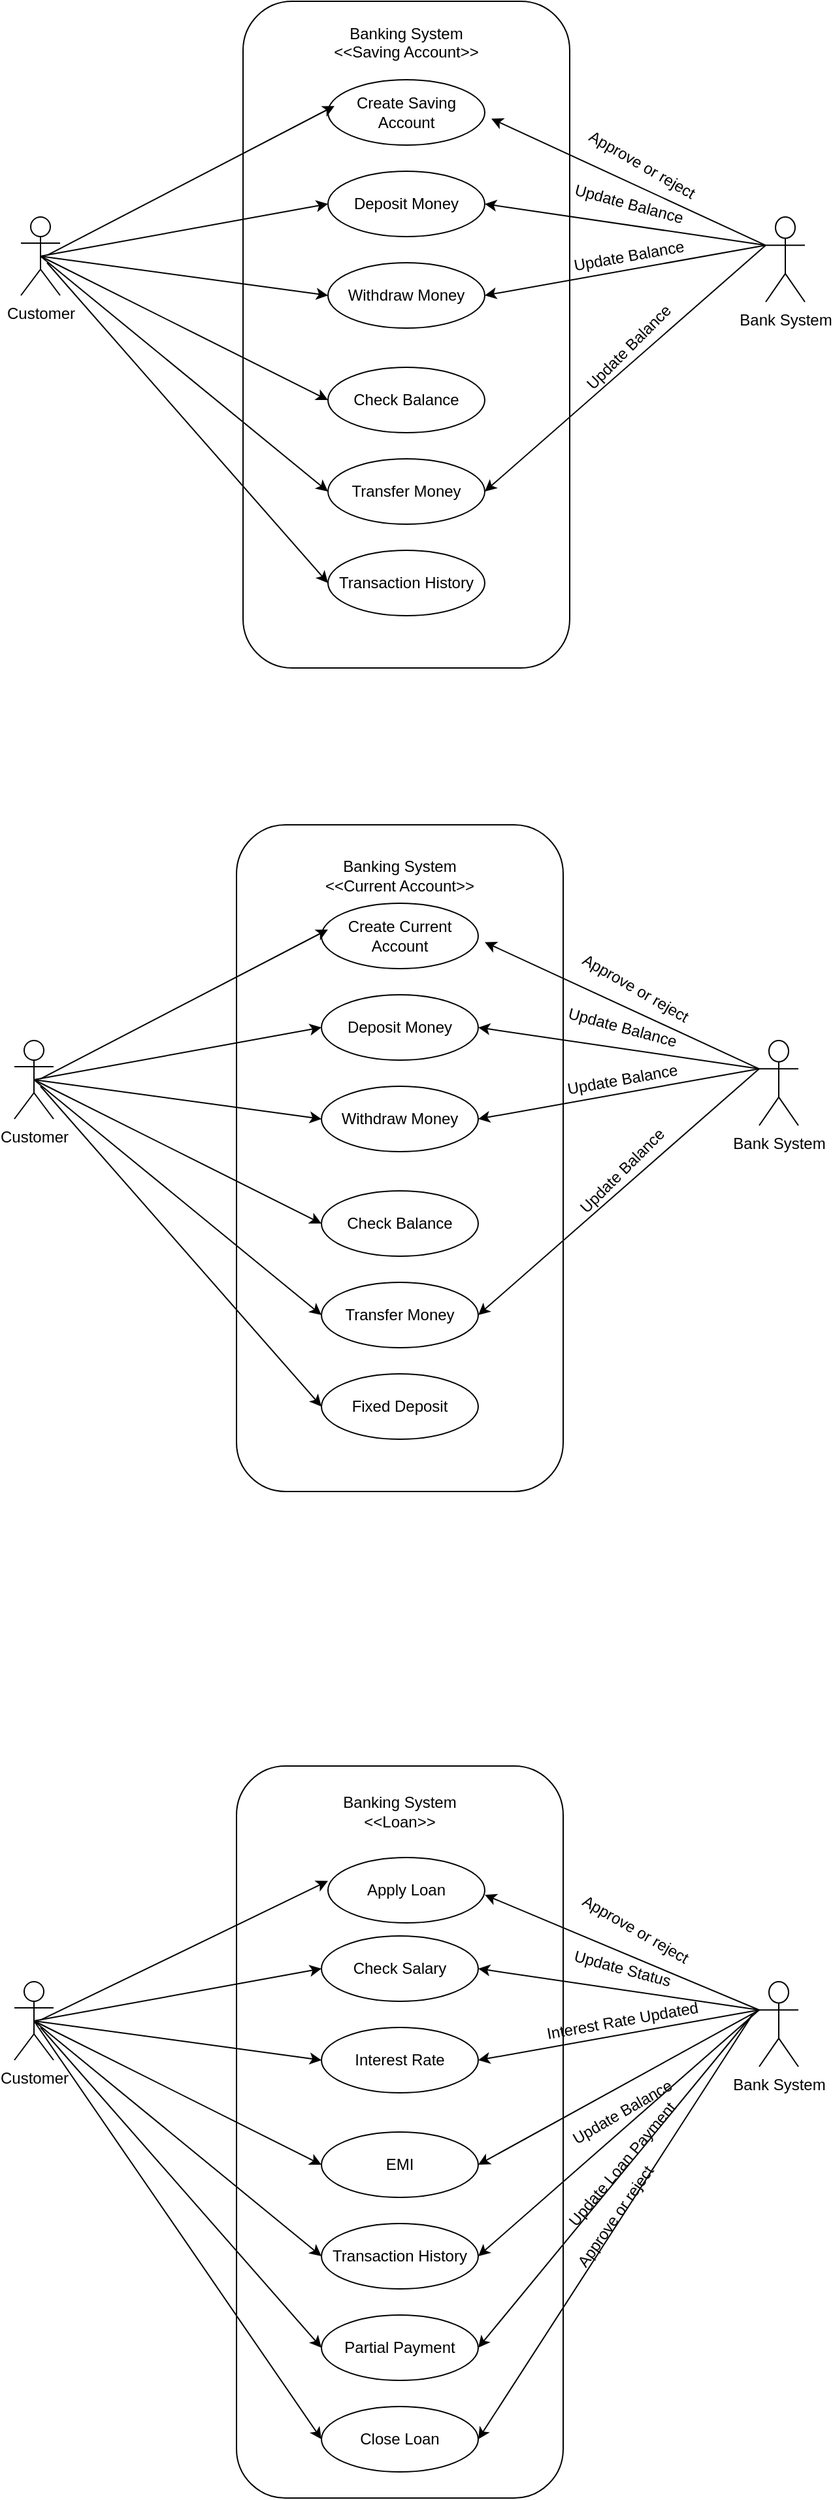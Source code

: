 <mxfile version="21.6.5" type="google">
  <diagram name="Page-1" id="Rj1ilSQz14whVPxUdMos">
    <mxGraphModel grid="1" page="1" gridSize="10" guides="1" tooltips="1" connect="1" arrows="1" fold="1" pageScale="1" pageWidth="850" pageHeight="1100" math="0" shadow="0">
      <root>
        <mxCell id="0" />
        <mxCell id="1" parent="0" />
        <mxCell id="VvFavnX7LM2a1j_kpV3B-1" value="Banking System&lt;br&gt;&amp;lt;&amp;lt;Saving Account&amp;gt;&amp;gt;&lt;br&gt;&lt;br&gt;&lt;br&gt;&lt;br&gt;&lt;br&gt;&lt;br&gt;&lt;br&gt;&lt;br&gt;&lt;br&gt;&lt;br&gt;&lt;br&gt;&lt;br&gt;&lt;br&gt;&lt;br&gt;&lt;br&gt;&lt;br&gt;&lt;br&gt;&lt;br&gt;&lt;br&gt;&lt;br&gt;&lt;br&gt;&lt;br&gt;&lt;br&gt;&lt;br&gt;&lt;br&gt;&lt;br&gt;&lt;br&gt;&lt;br&gt;&lt;br&gt;&lt;br&gt;&lt;br&gt;&lt;br&gt;" style="rounded=1;whiteSpace=wrap;html=1;" vertex="1" parent="1">
          <mxGeometry x="310" y="50" width="250" height="510" as="geometry" />
        </mxCell>
        <mxCell id="VvFavnX7LM2a1j_kpV3B-3" value="Customer" style="shape=umlActor;verticalLabelPosition=bottom;verticalAlign=top;html=1;" vertex="1" parent="1">
          <mxGeometry x="140" y="215" width="30" height="60" as="geometry" />
        </mxCell>
        <mxCell id="VvFavnX7LM2a1j_kpV3B-6" value="Withdraw Money" style="ellipse;whiteSpace=wrap;html=1;" vertex="1" parent="1">
          <mxGeometry x="375" y="250" width="120" height="50" as="geometry" />
        </mxCell>
        <mxCell id="VvFavnX7LM2a1j_kpV3B-7" value="Deposit Money" style="ellipse;whiteSpace=wrap;html=1;" vertex="1" parent="1">
          <mxGeometry x="375" y="180" width="120" height="50" as="geometry" />
        </mxCell>
        <mxCell id="VvFavnX7LM2a1j_kpV3B-8" value="Check Balance" style="ellipse;whiteSpace=wrap;html=1;" vertex="1" parent="1">
          <mxGeometry x="375" y="330" width="120" height="50" as="geometry" />
        </mxCell>
        <mxCell id="VvFavnX7LM2a1j_kpV3B-9" value="Transfer Money" style="ellipse;whiteSpace=wrap;html=1;" vertex="1" parent="1">
          <mxGeometry x="375" y="400" width="120" height="50" as="geometry" />
        </mxCell>
        <mxCell id="VvFavnX7LM2a1j_kpV3B-10" value="Create Saving Account" style="ellipse;whiteSpace=wrap;html=1;" vertex="1" parent="1">
          <mxGeometry x="375" y="110" width="120" height="50" as="geometry" />
        </mxCell>
        <mxCell id="VvFavnX7LM2a1j_kpV3B-11" value="Transaction History" style="ellipse;whiteSpace=wrap;html=1;" vertex="1" parent="1">
          <mxGeometry x="375" y="470" width="120" height="50" as="geometry" />
        </mxCell>
        <mxCell id="VvFavnX7LM2a1j_kpV3B-13" value="" style="edgeStyle=none;orthogonalLoop=1;jettySize=auto;html=1;rounded=0;entryX=0.28;entryY=0.157;entryDx=0;entryDy=0;entryPerimeter=0;" edge="1" parent="1" target="VvFavnX7LM2a1j_kpV3B-1">
          <mxGeometry width="100" relative="1" as="geometry">
            <mxPoint x="160" y="244.33" as="sourcePoint" />
            <mxPoint x="260" y="244.33" as="targetPoint" />
            <Array as="points" />
          </mxGeometry>
        </mxCell>
        <mxCell id="VvFavnX7LM2a1j_kpV3B-14" value="" style="edgeStyle=none;orthogonalLoop=1;jettySize=auto;html=1;rounded=0;entryX=0;entryY=0.5;entryDx=0;entryDy=0;exitX=0.5;exitY=0.5;exitDx=0;exitDy=0;exitPerimeter=0;" edge="1" parent="1" source="VvFavnX7LM2a1j_kpV3B-3" target="VvFavnX7LM2a1j_kpV3B-7">
          <mxGeometry width="100" relative="1" as="geometry">
            <mxPoint x="170" y="254.33" as="sourcePoint" />
            <mxPoint x="390" y="140" as="targetPoint" />
            <Array as="points" />
          </mxGeometry>
        </mxCell>
        <mxCell id="VvFavnX7LM2a1j_kpV3B-15" value="" style="edgeStyle=none;orthogonalLoop=1;jettySize=auto;html=1;rounded=0;entryX=0;entryY=0.5;entryDx=0;entryDy=0;exitX=0.5;exitY=0.5;exitDx=0;exitDy=0;exitPerimeter=0;" edge="1" parent="1" source="VvFavnX7LM2a1j_kpV3B-3" target="VvFavnX7LM2a1j_kpV3B-6">
          <mxGeometry width="100" relative="1" as="geometry">
            <mxPoint x="180" y="264.33" as="sourcePoint" />
            <mxPoint x="400" y="150" as="targetPoint" />
            <Array as="points" />
          </mxGeometry>
        </mxCell>
        <mxCell id="VvFavnX7LM2a1j_kpV3B-16" value="" style="edgeStyle=none;orthogonalLoop=1;jettySize=auto;html=1;rounded=0;entryX=0;entryY=0.5;entryDx=0;entryDy=0;exitX=0.5;exitY=0.5;exitDx=0;exitDy=0;exitPerimeter=0;" edge="1" parent="1" source="VvFavnX7LM2a1j_kpV3B-3" target="VvFavnX7LM2a1j_kpV3B-8">
          <mxGeometry width="100" relative="1" as="geometry">
            <mxPoint x="160" y="250" as="sourcePoint" />
            <mxPoint x="410" y="160" as="targetPoint" />
            <Array as="points" />
          </mxGeometry>
        </mxCell>
        <mxCell id="VvFavnX7LM2a1j_kpV3B-17" value="" style="edgeStyle=none;orthogonalLoop=1;jettySize=auto;html=1;rounded=0;exitX=0.5;exitY=0.5;exitDx=0;exitDy=0;exitPerimeter=0;entryX=0;entryY=0.5;entryDx=0;entryDy=0;" edge="1" parent="1" source="VvFavnX7LM2a1j_kpV3B-3" target="VvFavnX7LM2a1j_kpV3B-9">
          <mxGeometry width="100" relative="1" as="geometry">
            <mxPoint x="200" y="284.33" as="sourcePoint" />
            <mxPoint x="280" y="370" as="targetPoint" />
            <Array as="points" />
          </mxGeometry>
        </mxCell>
        <mxCell id="VvFavnX7LM2a1j_kpV3B-18" value="" style="edgeStyle=none;orthogonalLoop=1;jettySize=auto;html=1;rounded=0;entryX=0;entryY=0.5;entryDx=0;entryDy=0;" edge="1" parent="1" target="VvFavnX7LM2a1j_kpV3B-11">
          <mxGeometry width="100" relative="1" as="geometry">
            <mxPoint x="160" y="250" as="sourcePoint" />
            <mxPoint x="430" y="180" as="targetPoint" />
            <Array as="points" />
          </mxGeometry>
        </mxCell>
        <mxCell id="VvFavnX7LM2a1j_kpV3B-19" value="Bank System" style="shape=umlActor;verticalLabelPosition=bottom;verticalAlign=top;html=1;outlineConnect=0;" vertex="1" parent="1">
          <mxGeometry x="710" y="215" width="30" height="65" as="geometry" />
        </mxCell>
        <mxCell id="VvFavnX7LM2a1j_kpV3B-26" value="" style="endArrow=classic;html=1;rounded=0;exitX=0;exitY=0.333;exitDx=0;exitDy=0;exitPerimeter=0;entryX=0.76;entryY=0.176;entryDx=0;entryDy=0;entryPerimeter=0;" edge="1" parent="1" source="VvFavnX7LM2a1j_kpV3B-19" target="VvFavnX7LM2a1j_kpV3B-1">
          <mxGeometry width="50" height="50" relative="1" as="geometry">
            <mxPoint x="470" y="220" as="sourcePoint" />
            <mxPoint x="510" y="170" as="targetPoint" />
          </mxGeometry>
        </mxCell>
        <mxCell id="VvFavnX7LM2a1j_kpV3B-27" value="" style="edgeStyle=none;orthogonalLoop=1;jettySize=auto;html=1;rounded=0;entryX=1;entryY=0.5;entryDx=0;entryDy=0;exitX=0;exitY=0.333;exitDx=0;exitDy=0;exitPerimeter=0;" edge="1" parent="1" source="VvFavnX7LM2a1j_kpV3B-19" target="VvFavnX7LM2a1j_kpV3B-7">
          <mxGeometry width="100" relative="1" as="geometry">
            <mxPoint x="710" y="240" as="sourcePoint" />
            <mxPoint x="175" y="265" as="targetPoint" />
            <Array as="points" />
          </mxGeometry>
        </mxCell>
        <mxCell id="VvFavnX7LM2a1j_kpV3B-28" value="" style="edgeStyle=none;orthogonalLoop=1;jettySize=auto;html=1;rounded=0;entryX=1;entryY=0.5;entryDx=0;entryDy=0;exitX=0;exitY=0.333;exitDx=0;exitDy=0;exitPerimeter=0;" edge="1" parent="1" source="VvFavnX7LM2a1j_kpV3B-19" target="VvFavnX7LM2a1j_kpV3B-6">
          <mxGeometry width="100" relative="1" as="geometry">
            <mxPoint x="700" y="240" as="sourcePoint" />
            <mxPoint x="185" y="275" as="targetPoint" />
            <Array as="points" />
          </mxGeometry>
        </mxCell>
        <mxCell id="VvFavnX7LM2a1j_kpV3B-30" value="" style="edgeStyle=none;orthogonalLoop=1;jettySize=auto;html=1;rounded=0;entryX=1;entryY=0.5;entryDx=0;entryDy=0;exitX=0;exitY=0.333;exitDx=0;exitDy=0;exitPerimeter=0;" edge="1" parent="1" source="VvFavnX7LM2a1j_kpV3B-19" target="VvFavnX7LM2a1j_kpV3B-9">
          <mxGeometry width="100" relative="1" as="geometry">
            <mxPoint x="710" y="240" as="sourcePoint" />
            <mxPoint x="205" y="295" as="targetPoint" />
            <Array as="points" />
          </mxGeometry>
        </mxCell>
        <mxCell id="VvFavnX7LM2a1j_kpV3B-32" value="Approve or reject" style="text;html=1;align=center;verticalAlign=middle;resizable=0;points=[];autosize=1;strokeColor=none;fillColor=none;rotation=30;" vertex="1" parent="1">
          <mxGeometry x="560" y="160" width="110" height="30" as="geometry" />
        </mxCell>
        <mxCell id="VvFavnX7LM2a1j_kpV3B-34" value="Update Balance" style="text;html=1;align=center;verticalAlign=middle;resizable=0;points=[];autosize=1;strokeColor=none;fillColor=none;rotation=15;" vertex="1" parent="1">
          <mxGeometry x="550" y="190" width="110" height="30" as="geometry" />
        </mxCell>
        <mxCell id="VvFavnX7LM2a1j_kpV3B-35" value="Update Balance" style="text;html=1;align=center;verticalAlign=middle;resizable=0;points=[];autosize=1;strokeColor=none;fillColor=none;rotation=-10;" vertex="1" parent="1">
          <mxGeometry x="550" y="230" width="110" height="30" as="geometry" />
        </mxCell>
        <mxCell id="VvFavnX7LM2a1j_kpV3B-36" value="Update Balance" style="text;html=1;align=center;verticalAlign=middle;resizable=0;points=[];autosize=1;strokeColor=none;fillColor=none;rotation=-45;" vertex="1" parent="1">
          <mxGeometry x="550" y="300" width="110" height="30" as="geometry" />
        </mxCell>
        <mxCell id="VvFavnX7LM2a1j_kpV3B-37" value="Banking System&lt;br&gt;&amp;lt;&amp;lt;Current Account&amp;gt;&amp;gt;&lt;br&gt;&lt;br&gt;&lt;br&gt;&lt;br&gt;&lt;br&gt;&lt;br&gt;&lt;br&gt;&lt;br&gt;&lt;br&gt;&lt;br&gt;&lt;br&gt;&lt;br&gt;&lt;br&gt;&lt;br&gt;&lt;br&gt;&lt;br&gt;&lt;br&gt;&lt;br&gt;&lt;br&gt;&lt;br&gt;&lt;br&gt;&lt;br&gt;&lt;br&gt;&lt;br&gt;&lt;br&gt;&lt;br&gt;&lt;br&gt;&lt;br&gt;&lt;br&gt;&lt;br&gt;&lt;br&gt;" style="rounded=1;whiteSpace=wrap;html=1;" vertex="1" parent="1">
          <mxGeometry x="305" y="680" width="250" height="510" as="geometry" />
        </mxCell>
        <mxCell id="VvFavnX7LM2a1j_kpV3B-38" value="Customer" style="shape=umlActor;verticalLabelPosition=bottom;verticalAlign=top;html=1;" vertex="1" parent="1">
          <mxGeometry x="135" y="845" width="30" height="60" as="geometry" />
        </mxCell>
        <mxCell id="VvFavnX7LM2a1j_kpV3B-39" value="Withdraw Money" style="ellipse;whiteSpace=wrap;html=1;" vertex="1" parent="1">
          <mxGeometry x="370" y="880" width="120" height="50" as="geometry" />
        </mxCell>
        <mxCell id="VvFavnX7LM2a1j_kpV3B-40" value="Deposit Money" style="ellipse;whiteSpace=wrap;html=1;" vertex="1" parent="1">
          <mxGeometry x="370" y="810" width="120" height="50" as="geometry" />
        </mxCell>
        <mxCell id="VvFavnX7LM2a1j_kpV3B-41" value="Check Balance" style="ellipse;whiteSpace=wrap;html=1;" vertex="1" parent="1">
          <mxGeometry x="370" y="960" width="120" height="50" as="geometry" />
        </mxCell>
        <mxCell id="VvFavnX7LM2a1j_kpV3B-42" value="Transfer Money" style="ellipse;whiteSpace=wrap;html=1;" vertex="1" parent="1">
          <mxGeometry x="370" y="1030" width="120" height="50" as="geometry" />
        </mxCell>
        <mxCell id="VvFavnX7LM2a1j_kpV3B-43" value="Create Current Account" style="ellipse;whiteSpace=wrap;html=1;" vertex="1" parent="1">
          <mxGeometry x="370" y="740" width="120" height="50" as="geometry" />
        </mxCell>
        <mxCell id="VvFavnX7LM2a1j_kpV3B-44" value="Fixed Deposit" style="ellipse;whiteSpace=wrap;html=1;" vertex="1" parent="1">
          <mxGeometry x="370" y="1100" width="120" height="50" as="geometry" />
        </mxCell>
        <mxCell id="VvFavnX7LM2a1j_kpV3B-45" value="" style="edgeStyle=none;orthogonalLoop=1;jettySize=auto;html=1;rounded=0;entryX=0.28;entryY=0.157;entryDx=0;entryDy=0;entryPerimeter=0;" edge="1" parent="1" target="VvFavnX7LM2a1j_kpV3B-37">
          <mxGeometry width="100" relative="1" as="geometry">
            <mxPoint x="155" y="874.33" as="sourcePoint" />
            <mxPoint x="255" y="874.33" as="targetPoint" />
            <Array as="points" />
          </mxGeometry>
        </mxCell>
        <mxCell id="VvFavnX7LM2a1j_kpV3B-46" value="" style="edgeStyle=none;orthogonalLoop=1;jettySize=auto;html=1;rounded=0;entryX=0;entryY=0.5;entryDx=0;entryDy=0;exitX=0.5;exitY=0.5;exitDx=0;exitDy=0;exitPerimeter=0;" edge="1" parent="1" source="VvFavnX7LM2a1j_kpV3B-38" target="VvFavnX7LM2a1j_kpV3B-40">
          <mxGeometry width="100" relative="1" as="geometry">
            <mxPoint x="165" y="884.33" as="sourcePoint" />
            <mxPoint x="385" y="770" as="targetPoint" />
            <Array as="points" />
          </mxGeometry>
        </mxCell>
        <mxCell id="VvFavnX7LM2a1j_kpV3B-47" value="" style="edgeStyle=none;orthogonalLoop=1;jettySize=auto;html=1;rounded=0;entryX=0;entryY=0.5;entryDx=0;entryDy=0;exitX=0.5;exitY=0.5;exitDx=0;exitDy=0;exitPerimeter=0;" edge="1" parent="1" source="VvFavnX7LM2a1j_kpV3B-38" target="VvFavnX7LM2a1j_kpV3B-39">
          <mxGeometry width="100" relative="1" as="geometry">
            <mxPoint x="175" y="894.33" as="sourcePoint" />
            <mxPoint x="395" y="780" as="targetPoint" />
            <Array as="points" />
          </mxGeometry>
        </mxCell>
        <mxCell id="VvFavnX7LM2a1j_kpV3B-48" value="" style="edgeStyle=none;orthogonalLoop=1;jettySize=auto;html=1;rounded=0;entryX=0;entryY=0.5;entryDx=0;entryDy=0;exitX=0.5;exitY=0.5;exitDx=0;exitDy=0;exitPerimeter=0;" edge="1" parent="1" source="VvFavnX7LM2a1j_kpV3B-38" target="VvFavnX7LM2a1j_kpV3B-41">
          <mxGeometry width="100" relative="1" as="geometry">
            <mxPoint x="155" y="880" as="sourcePoint" />
            <mxPoint x="405" y="790" as="targetPoint" />
            <Array as="points" />
          </mxGeometry>
        </mxCell>
        <mxCell id="VvFavnX7LM2a1j_kpV3B-49" value="" style="edgeStyle=none;orthogonalLoop=1;jettySize=auto;html=1;rounded=0;exitX=0.5;exitY=0.5;exitDx=0;exitDy=0;exitPerimeter=0;entryX=0;entryY=0.5;entryDx=0;entryDy=0;" edge="1" parent="1" source="VvFavnX7LM2a1j_kpV3B-38" target="VvFavnX7LM2a1j_kpV3B-42">
          <mxGeometry width="100" relative="1" as="geometry">
            <mxPoint x="195" y="914.33" as="sourcePoint" />
            <mxPoint x="275" y="1000" as="targetPoint" />
            <Array as="points" />
          </mxGeometry>
        </mxCell>
        <mxCell id="VvFavnX7LM2a1j_kpV3B-50" value="" style="edgeStyle=none;orthogonalLoop=1;jettySize=auto;html=1;rounded=0;entryX=0;entryY=0.5;entryDx=0;entryDy=0;" edge="1" parent="1" target="VvFavnX7LM2a1j_kpV3B-44">
          <mxGeometry width="100" relative="1" as="geometry">
            <mxPoint x="155" y="880" as="sourcePoint" />
            <mxPoint x="425" y="810" as="targetPoint" />
            <Array as="points" />
          </mxGeometry>
        </mxCell>
        <mxCell id="VvFavnX7LM2a1j_kpV3B-51" value="Bank System" style="shape=umlActor;verticalLabelPosition=bottom;verticalAlign=top;html=1;outlineConnect=0;" vertex="1" parent="1">
          <mxGeometry x="705" y="845" width="30" height="65" as="geometry" />
        </mxCell>
        <mxCell id="VvFavnX7LM2a1j_kpV3B-52" value="" style="endArrow=classic;html=1;rounded=0;exitX=0;exitY=0.333;exitDx=0;exitDy=0;exitPerimeter=0;entryX=0.76;entryY=0.176;entryDx=0;entryDy=0;entryPerimeter=0;" edge="1" parent="1" source="VvFavnX7LM2a1j_kpV3B-51" target="VvFavnX7LM2a1j_kpV3B-37">
          <mxGeometry width="50" height="50" relative="1" as="geometry">
            <mxPoint x="465" y="850" as="sourcePoint" />
            <mxPoint x="505" y="800" as="targetPoint" />
          </mxGeometry>
        </mxCell>
        <mxCell id="VvFavnX7LM2a1j_kpV3B-53" value="" style="edgeStyle=none;orthogonalLoop=1;jettySize=auto;html=1;rounded=0;entryX=1;entryY=0.5;entryDx=0;entryDy=0;exitX=0;exitY=0.333;exitDx=0;exitDy=0;exitPerimeter=0;" edge="1" parent="1" source="VvFavnX7LM2a1j_kpV3B-51" target="VvFavnX7LM2a1j_kpV3B-40">
          <mxGeometry width="100" relative="1" as="geometry">
            <mxPoint x="705" y="870" as="sourcePoint" />
            <mxPoint x="170" y="895" as="targetPoint" />
            <Array as="points" />
          </mxGeometry>
        </mxCell>
        <mxCell id="VvFavnX7LM2a1j_kpV3B-54" value="" style="edgeStyle=none;orthogonalLoop=1;jettySize=auto;html=1;rounded=0;entryX=1;entryY=0.5;entryDx=0;entryDy=0;exitX=0;exitY=0.333;exitDx=0;exitDy=0;exitPerimeter=0;" edge="1" parent="1" source="VvFavnX7LM2a1j_kpV3B-51" target="VvFavnX7LM2a1j_kpV3B-39">
          <mxGeometry width="100" relative="1" as="geometry">
            <mxPoint x="695" y="870" as="sourcePoint" />
            <mxPoint x="180" y="905" as="targetPoint" />
            <Array as="points" />
          </mxGeometry>
        </mxCell>
        <mxCell id="VvFavnX7LM2a1j_kpV3B-55" value="" style="edgeStyle=none;orthogonalLoop=1;jettySize=auto;html=1;rounded=0;entryX=1;entryY=0.5;entryDx=0;entryDy=0;exitX=0;exitY=0.333;exitDx=0;exitDy=0;exitPerimeter=0;" edge="1" parent="1" source="VvFavnX7LM2a1j_kpV3B-51" target="VvFavnX7LM2a1j_kpV3B-42">
          <mxGeometry width="100" relative="1" as="geometry">
            <mxPoint x="705" y="870" as="sourcePoint" />
            <mxPoint x="200" y="925" as="targetPoint" />
            <Array as="points" />
          </mxGeometry>
        </mxCell>
        <mxCell id="VvFavnX7LM2a1j_kpV3B-56" value="Approve or reject" style="text;html=1;align=center;verticalAlign=middle;resizable=0;points=[];autosize=1;strokeColor=none;fillColor=none;rotation=30;" vertex="1" parent="1">
          <mxGeometry x="555" y="790" width="110" height="30" as="geometry" />
        </mxCell>
        <mxCell id="VvFavnX7LM2a1j_kpV3B-57" value="Update Balance" style="text;html=1;align=center;verticalAlign=middle;resizable=0;points=[];autosize=1;strokeColor=none;fillColor=none;rotation=15;" vertex="1" parent="1">
          <mxGeometry x="545" y="820" width="110" height="30" as="geometry" />
        </mxCell>
        <mxCell id="VvFavnX7LM2a1j_kpV3B-58" value="Update Balance" style="text;html=1;align=center;verticalAlign=middle;resizable=0;points=[];autosize=1;strokeColor=none;fillColor=none;rotation=-10;" vertex="1" parent="1">
          <mxGeometry x="545" y="860" width="110" height="30" as="geometry" />
        </mxCell>
        <mxCell id="VvFavnX7LM2a1j_kpV3B-59" value="Update Balance" style="text;html=1;align=center;verticalAlign=middle;resizable=0;points=[];autosize=1;strokeColor=none;fillColor=none;rotation=-45;" vertex="1" parent="1">
          <mxGeometry x="545" y="930" width="110" height="30" as="geometry" />
        </mxCell>
        <mxCell id="VvFavnX7LM2a1j_kpV3B-131" value="Banking System&lt;br&gt;&amp;lt;&amp;lt;Loan&amp;gt;&amp;gt;&lt;br&gt;&lt;br&gt;&lt;br&gt;&lt;br&gt;&lt;br&gt;&lt;br&gt;&lt;br&gt;&lt;br&gt;&lt;br&gt;&lt;br&gt;&lt;br&gt;&lt;br&gt;&lt;br&gt;&lt;br&gt;&lt;br&gt;&lt;br&gt;&lt;br&gt;&lt;br&gt;&lt;br&gt;&lt;br&gt;&lt;br&gt;&lt;br&gt;&lt;br&gt;&lt;br&gt;&lt;br&gt;&lt;br&gt;&lt;br&gt;&lt;br&gt;&lt;br&gt;&lt;br&gt;&lt;br&gt;&lt;br&gt;&lt;br&gt;&lt;br&gt;&lt;br&gt;" style="rounded=1;whiteSpace=wrap;html=1;" vertex="1" parent="1">
          <mxGeometry x="305" y="1400" width="250" height="560" as="geometry" />
        </mxCell>
        <mxCell id="VvFavnX7LM2a1j_kpV3B-132" value="Customer" style="shape=umlActor;verticalLabelPosition=bottom;verticalAlign=top;html=1;" vertex="1" parent="1">
          <mxGeometry x="135" y="1565" width="30" height="60" as="geometry" />
        </mxCell>
        <mxCell id="VvFavnX7LM2a1j_kpV3B-133" value="Interest Rate" style="ellipse;whiteSpace=wrap;html=1;" vertex="1" parent="1">
          <mxGeometry x="370" y="1600" width="120" height="50" as="geometry" />
        </mxCell>
        <mxCell id="VvFavnX7LM2a1j_kpV3B-134" value="Check Salary" style="ellipse;whiteSpace=wrap;html=1;" vertex="1" parent="1">
          <mxGeometry x="370" y="1530" width="120" height="50" as="geometry" />
        </mxCell>
        <mxCell id="VvFavnX7LM2a1j_kpV3B-135" value="EMI" style="ellipse;whiteSpace=wrap;html=1;" vertex="1" parent="1">
          <mxGeometry x="370" y="1680" width="120" height="50" as="geometry" />
        </mxCell>
        <mxCell id="VvFavnX7LM2a1j_kpV3B-136" value="Transaction History" style="ellipse;whiteSpace=wrap;html=1;" vertex="1" parent="1">
          <mxGeometry x="370" y="1750" width="120" height="50" as="geometry" />
        </mxCell>
        <mxCell id="VvFavnX7LM2a1j_kpV3B-137" value="Apply Loan" style="ellipse;whiteSpace=wrap;html=1;" vertex="1" parent="1">
          <mxGeometry x="375" y="1470" width="120" height="50" as="geometry" />
        </mxCell>
        <mxCell id="VvFavnX7LM2a1j_kpV3B-138" value="Partial Payment" style="ellipse;whiteSpace=wrap;html=1;" vertex="1" parent="1">
          <mxGeometry x="370" y="1820" width="120" height="50" as="geometry" />
        </mxCell>
        <mxCell id="VvFavnX7LM2a1j_kpV3B-139" value="" style="edgeStyle=none;orthogonalLoop=1;jettySize=auto;html=1;rounded=0;entryX=0.28;entryY=0.157;entryDx=0;entryDy=0;entryPerimeter=0;" edge="1" parent="1" target="VvFavnX7LM2a1j_kpV3B-131">
          <mxGeometry width="100" relative="1" as="geometry">
            <mxPoint x="155" y="1594.33" as="sourcePoint" />
            <mxPoint x="255" y="1594.33" as="targetPoint" />
            <Array as="points" />
          </mxGeometry>
        </mxCell>
        <mxCell id="VvFavnX7LM2a1j_kpV3B-140" value="" style="edgeStyle=none;orthogonalLoop=1;jettySize=auto;html=1;rounded=0;entryX=0;entryY=0.5;entryDx=0;entryDy=0;exitX=0.5;exitY=0.5;exitDx=0;exitDy=0;exitPerimeter=0;" edge="1" parent="1" source="VvFavnX7LM2a1j_kpV3B-132" target="VvFavnX7LM2a1j_kpV3B-134">
          <mxGeometry width="100" relative="1" as="geometry">
            <mxPoint x="165" y="1604.33" as="sourcePoint" />
            <mxPoint x="385" y="1490" as="targetPoint" />
            <Array as="points" />
          </mxGeometry>
        </mxCell>
        <mxCell id="VvFavnX7LM2a1j_kpV3B-141" value="" style="edgeStyle=none;orthogonalLoop=1;jettySize=auto;html=1;rounded=0;entryX=0;entryY=0.5;entryDx=0;entryDy=0;exitX=0.5;exitY=0.5;exitDx=0;exitDy=0;exitPerimeter=0;" edge="1" parent="1" source="VvFavnX7LM2a1j_kpV3B-132" target="VvFavnX7LM2a1j_kpV3B-133">
          <mxGeometry width="100" relative="1" as="geometry">
            <mxPoint x="175" y="1614.33" as="sourcePoint" />
            <mxPoint x="395" y="1500" as="targetPoint" />
            <Array as="points" />
          </mxGeometry>
        </mxCell>
        <mxCell id="VvFavnX7LM2a1j_kpV3B-142" value="" style="edgeStyle=none;orthogonalLoop=1;jettySize=auto;html=1;rounded=0;entryX=0;entryY=0.5;entryDx=0;entryDy=0;exitX=0.5;exitY=0.5;exitDx=0;exitDy=0;exitPerimeter=0;" edge="1" parent="1" source="VvFavnX7LM2a1j_kpV3B-132" target="VvFavnX7LM2a1j_kpV3B-135">
          <mxGeometry width="100" relative="1" as="geometry">
            <mxPoint x="155" y="1600" as="sourcePoint" />
            <mxPoint x="405" y="1510" as="targetPoint" />
            <Array as="points" />
          </mxGeometry>
        </mxCell>
        <mxCell id="VvFavnX7LM2a1j_kpV3B-143" value="" style="edgeStyle=none;orthogonalLoop=1;jettySize=auto;html=1;rounded=0;exitX=0.5;exitY=0.5;exitDx=0;exitDy=0;exitPerimeter=0;entryX=0;entryY=0.5;entryDx=0;entryDy=0;" edge="1" parent="1" source="VvFavnX7LM2a1j_kpV3B-132" target="VvFavnX7LM2a1j_kpV3B-136">
          <mxGeometry width="100" relative="1" as="geometry">
            <mxPoint x="195" y="1634.33" as="sourcePoint" />
            <mxPoint x="275" y="1720" as="targetPoint" />
            <Array as="points" />
          </mxGeometry>
        </mxCell>
        <mxCell id="VvFavnX7LM2a1j_kpV3B-144" value="" style="edgeStyle=none;orthogonalLoop=1;jettySize=auto;html=1;rounded=0;entryX=0;entryY=0.5;entryDx=0;entryDy=0;" edge="1" parent="1" target="VvFavnX7LM2a1j_kpV3B-138">
          <mxGeometry width="100" relative="1" as="geometry">
            <mxPoint x="155" y="1600" as="sourcePoint" />
            <mxPoint x="425" y="1530" as="targetPoint" />
            <Array as="points" />
          </mxGeometry>
        </mxCell>
        <mxCell id="VvFavnX7LM2a1j_kpV3B-145" value="Bank System" style="shape=umlActor;verticalLabelPosition=bottom;verticalAlign=top;html=1;outlineConnect=0;" vertex="1" parent="1">
          <mxGeometry x="705" y="1565" width="30" height="65" as="geometry" />
        </mxCell>
        <mxCell id="VvFavnX7LM2a1j_kpV3B-146" value="" style="endArrow=classic;html=1;rounded=0;exitX=0;exitY=0.333;exitDx=0;exitDy=0;exitPerimeter=0;entryX=0.76;entryY=0.176;entryDx=0;entryDy=0;entryPerimeter=0;" edge="1" parent="1" source="VvFavnX7LM2a1j_kpV3B-145" target="VvFavnX7LM2a1j_kpV3B-131">
          <mxGeometry width="50" height="50" relative="1" as="geometry">
            <mxPoint x="465" y="1570" as="sourcePoint" />
            <mxPoint x="505" y="1520" as="targetPoint" />
          </mxGeometry>
        </mxCell>
        <mxCell id="VvFavnX7LM2a1j_kpV3B-147" value="" style="edgeStyle=none;orthogonalLoop=1;jettySize=auto;html=1;rounded=0;entryX=1;entryY=0.5;entryDx=0;entryDy=0;exitX=0;exitY=0.333;exitDx=0;exitDy=0;exitPerimeter=0;" edge="1" parent="1" source="VvFavnX7LM2a1j_kpV3B-145" target="VvFavnX7LM2a1j_kpV3B-134">
          <mxGeometry width="100" relative="1" as="geometry">
            <mxPoint x="705" y="1590" as="sourcePoint" />
            <mxPoint x="170" y="1615" as="targetPoint" />
            <Array as="points" />
          </mxGeometry>
        </mxCell>
        <mxCell id="VvFavnX7LM2a1j_kpV3B-148" value="" style="edgeStyle=none;orthogonalLoop=1;jettySize=auto;html=1;rounded=0;entryX=1;entryY=0.5;entryDx=0;entryDy=0;exitX=0;exitY=0.333;exitDx=0;exitDy=0;exitPerimeter=0;" edge="1" parent="1" source="VvFavnX7LM2a1j_kpV3B-145" target="VvFavnX7LM2a1j_kpV3B-133">
          <mxGeometry width="100" relative="1" as="geometry">
            <mxPoint x="695" y="1590" as="sourcePoint" />
            <mxPoint x="180" y="1625" as="targetPoint" />
            <Array as="points" />
          </mxGeometry>
        </mxCell>
        <mxCell id="VvFavnX7LM2a1j_kpV3B-149" value="" style="edgeStyle=none;orthogonalLoop=1;jettySize=auto;html=1;rounded=0;entryX=1;entryY=0.5;entryDx=0;entryDy=0;exitX=0;exitY=0.333;exitDx=0;exitDy=0;exitPerimeter=0;" edge="1" parent="1" source="VvFavnX7LM2a1j_kpV3B-145" target="VvFavnX7LM2a1j_kpV3B-136">
          <mxGeometry width="100" relative="1" as="geometry">
            <mxPoint x="705" y="1590" as="sourcePoint" />
            <mxPoint x="200" y="1645" as="targetPoint" />
            <Array as="points" />
          </mxGeometry>
        </mxCell>
        <mxCell id="VvFavnX7LM2a1j_kpV3B-150" value="Approve or reject" style="text;html=1;align=center;verticalAlign=middle;resizable=0;points=[];autosize=1;strokeColor=none;fillColor=none;rotation=30;" vertex="1" parent="1">
          <mxGeometry x="555" y="1510" width="110" height="30" as="geometry" />
        </mxCell>
        <mxCell id="VvFavnX7LM2a1j_kpV3B-151" value="Update Status" style="text;html=1;align=center;verticalAlign=middle;resizable=0;points=[];autosize=1;strokeColor=none;fillColor=none;rotation=15;" vertex="1" parent="1">
          <mxGeometry x="550" y="1540" width="100" height="30" as="geometry" />
        </mxCell>
        <mxCell id="VvFavnX7LM2a1j_kpV3B-152" value="Interest Rate Updated" style="text;html=1;align=center;verticalAlign=middle;resizable=0;points=[];autosize=1;strokeColor=none;fillColor=none;rotation=-10;" vertex="1" parent="1">
          <mxGeometry x="530" y="1580" width="140" height="30" as="geometry" />
        </mxCell>
        <mxCell id="VvFavnX7LM2a1j_kpV3B-153" value="Update Balance" style="text;html=1;align=center;verticalAlign=middle;resizable=0;points=[];autosize=1;strokeColor=none;fillColor=none;rotation=-30;" vertex="1" parent="1">
          <mxGeometry x="545" y="1650" width="110" height="30" as="geometry" />
        </mxCell>
        <mxCell id="VvFavnX7LM2a1j_kpV3B-156" value="Close Loan" style="ellipse;whiteSpace=wrap;html=1;" vertex="1" parent="1">
          <mxGeometry x="370" y="1890" width="120" height="50" as="geometry" />
        </mxCell>
        <mxCell id="VvFavnX7LM2a1j_kpV3B-158" value="" style="edgeStyle=none;orthogonalLoop=1;jettySize=auto;html=1;rounded=0;entryX=1;entryY=0.5;entryDx=0;entryDy=0;" edge="1" parent="1" target="VvFavnX7LM2a1j_kpV3B-138">
          <mxGeometry width="100" relative="1" as="geometry">
            <mxPoint x="700" y="1590" as="sourcePoint" />
            <mxPoint x="510" y="1795" as="targetPoint" />
            <Array as="points" />
          </mxGeometry>
        </mxCell>
        <mxCell id="VvFavnX7LM2a1j_kpV3B-159" value="" style="edgeStyle=none;orthogonalLoop=1;jettySize=auto;html=1;rounded=0;entryX=1;entryY=0.5;entryDx=0;entryDy=0;" edge="1" parent="1" target="VvFavnX7LM2a1j_kpV3B-156">
          <mxGeometry width="100" relative="1" as="geometry">
            <mxPoint x="700" y="1590" as="sourcePoint" />
            <mxPoint x="520" y="1805" as="targetPoint" />
            <Array as="points" />
          </mxGeometry>
        </mxCell>
        <mxCell id="VvFavnX7LM2a1j_kpV3B-160" value="" style="edgeStyle=none;orthogonalLoop=1;jettySize=auto;html=1;rounded=0;entryX=0;entryY=0.5;entryDx=0;entryDy=0;exitX=0.5;exitY=0.5;exitDx=0;exitDy=0;exitPerimeter=0;" edge="1" parent="1" source="VvFavnX7LM2a1j_kpV3B-132" target="VvFavnX7LM2a1j_kpV3B-156">
          <mxGeometry width="100" relative="1" as="geometry">
            <mxPoint x="160" y="1600" as="sourcePoint" />
            <mxPoint x="380" y="1855" as="targetPoint" />
            <Array as="points" />
          </mxGeometry>
        </mxCell>
        <mxCell id="VvFavnX7LM2a1j_kpV3B-161" value="Update Loan Payment" style="text;html=1;align=center;verticalAlign=middle;resizable=0;points=[];autosize=1;strokeColor=none;fillColor=none;rotation=-50;" vertex="1" parent="1">
          <mxGeometry x="530" y="1690" width="140" height="30" as="geometry" />
        </mxCell>
        <mxCell id="VvFavnX7LM2a1j_kpV3B-162" value="Approve or reject" style="text;html=1;align=center;verticalAlign=middle;resizable=0;points=[];autosize=1;strokeColor=none;fillColor=none;rotation=-55;" vertex="1" parent="1">
          <mxGeometry x="540" y="1730" width="110" height="30" as="geometry" />
        </mxCell>
        <mxCell id="5gDF0U7de94a4ZSZDYU5-1" value="" style="edgeStyle=none;orthogonalLoop=1;jettySize=auto;html=1;rounded=0;entryX=1;entryY=0.5;entryDx=0;entryDy=0;exitX=0;exitY=0.333;exitDx=0;exitDy=0;exitPerimeter=0;" edge="1" parent="1" source="VvFavnX7LM2a1j_kpV3B-145" target="VvFavnX7LM2a1j_kpV3B-135">
          <mxGeometry width="100" relative="1" as="geometry">
            <mxPoint x="715" y="1597" as="sourcePoint" />
            <mxPoint x="500" y="1635" as="targetPoint" />
            <Array as="points" />
          </mxGeometry>
        </mxCell>
      </root>
    </mxGraphModel>
  </diagram>
</mxfile>
